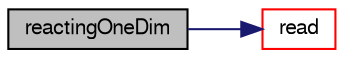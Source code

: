 digraph "reactingOneDim"
{
  bgcolor="transparent";
  edge [fontname="FreeSans",fontsize="10",labelfontname="FreeSans",labelfontsize="10"];
  node [fontname="FreeSans",fontsize="10",shape=record];
  rankdir="LR";
  Node48 [label="reactingOneDim",height=0.2,width=0.4,color="black", fillcolor="grey75", style="filled", fontcolor="black"];
  Node48 -> Node49 [color="midnightblue",fontsize="10",style="solid",fontname="FreeSans"];
  Node49 [label="read",height=0.2,width=0.4,color="red",URL="$a28978.html#af816873151ddb0126e98bb2f914d8ed5",tooltip="Read control parameters from dictionary. "];
}
